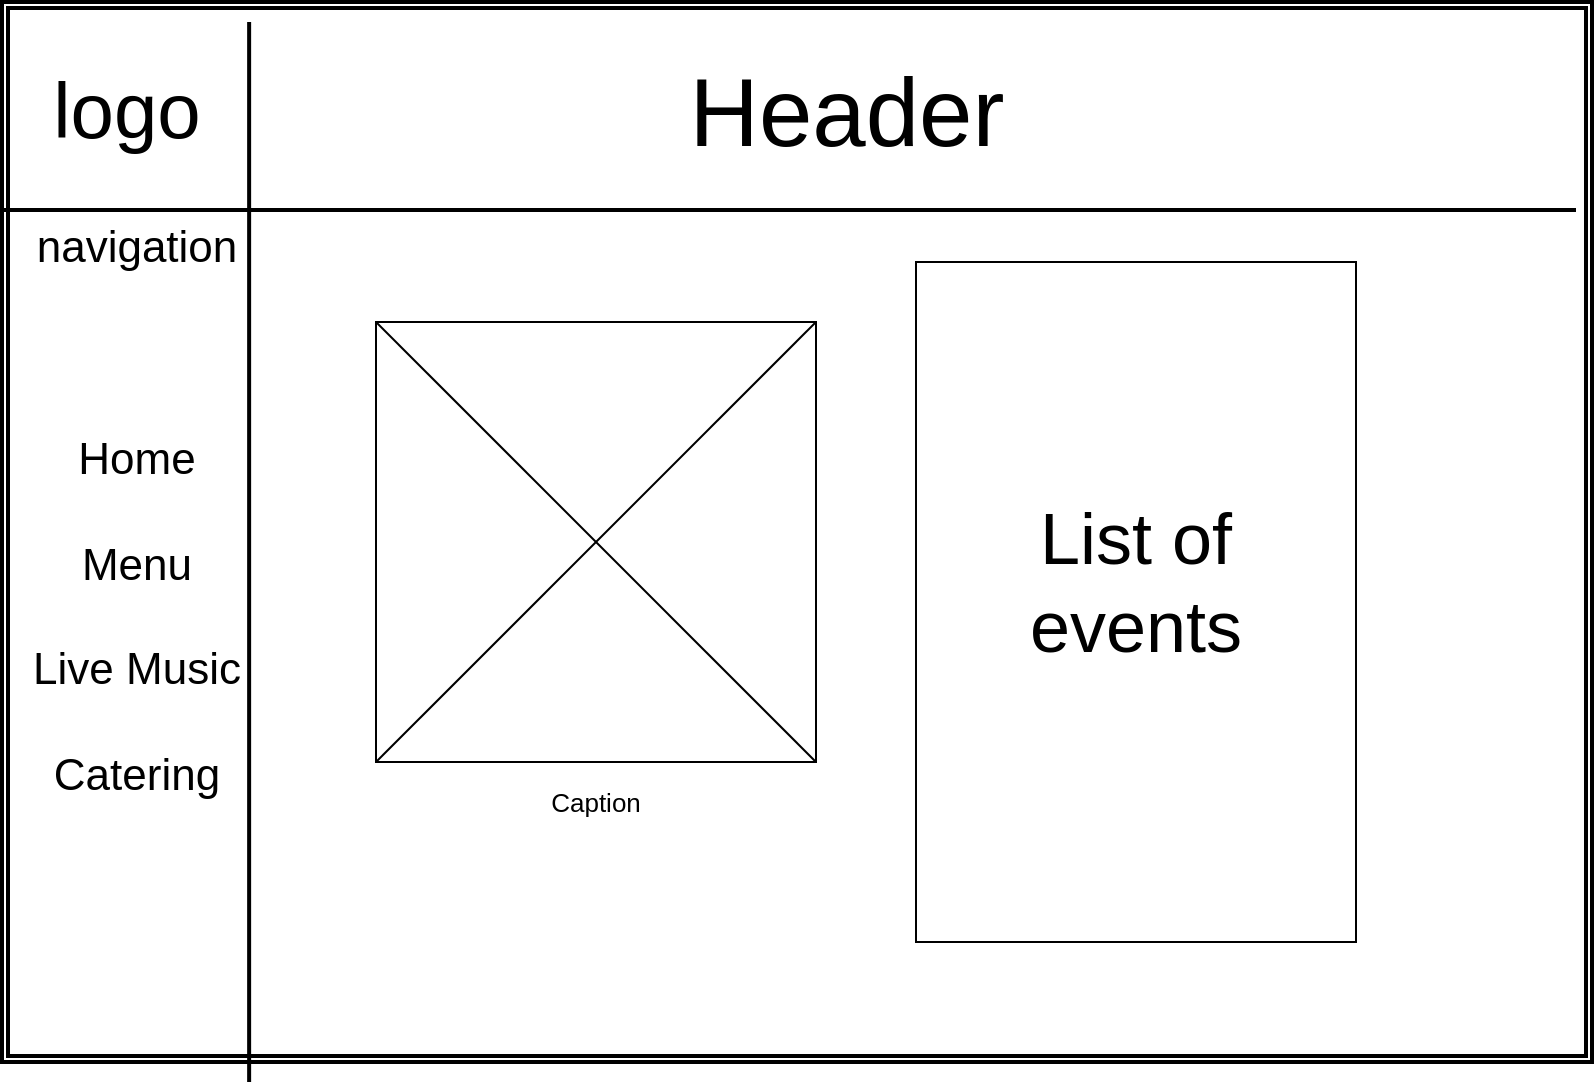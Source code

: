 <mxfile version="12.8.1" type="google" pages="2"><diagram id="KD8Uf-oMnGHpMI0VLPkF" name="Page-1"><mxGraphModel dx="1447" dy="668" grid="1" gridSize="10" guides="1" tooltips="1" connect="1" arrows="1" fold="1" page="1" pageScale="1" pageWidth="1100" pageHeight="850" math="0" shadow="0"><root><mxCell id="0"/><mxCell id="1" parent="0"/><mxCell id="_qFFfW7FXx2R_2YaU6B_-1" value="" style="shape=ext;double=1;whiteSpace=wrap;html=1;aspect=fixed;fontFamily=Helvetica;fontSize=12;fontColor=#000000;align=center;strokeColor=#000000;strokeWidth=2;fillColor=#ffffff;" parent="1" vertex="1"><mxGeometry x="153" y="10" width="795" height="530" as="geometry"/></mxCell><mxCell id="_qFFfW7FXx2R_2YaU6B_-3" value="" style="line;strokeWidth=2;direction=south;html=1;" parent="1" vertex="1"><mxGeometry x="260" y="20" width="33.13" height="530" as="geometry"/></mxCell><mxCell id="_qFFfW7FXx2R_2YaU6B_-6" value="" style="line;strokeWidth=2;html=1;" parent="1" vertex="1"><mxGeometry x="153" y="110" width="787" height="7.94" as="geometry"/></mxCell><mxCell id="_qFFfW7FXx2R_2YaU6B_-7" value="&lt;font style=&quot;font-size: 39px&quot;&gt;logo&lt;/font&gt;" style="text;html=1;align=center;verticalAlign=middle;resizable=0;points=[];autosize=1;" parent="1" vertex="1"><mxGeometry x="170" y="50" width="90" height="30" as="geometry"/></mxCell><mxCell id="_qFFfW7FXx2R_2YaU6B_-8" value="&lt;font style=&quot;font-size: 22px&quot;&gt;navigation&lt;br&gt;&lt;br&gt;&lt;br&gt;&lt;br&gt;Home&lt;br&gt;&lt;br&gt;Menu&lt;br&gt;&lt;br&gt;Live Music&lt;br&gt;&lt;br&gt;Catering&lt;/font&gt;" style="text;html=1;align=center;verticalAlign=middle;resizable=0;points=[];autosize=1;" parent="1" vertex="1"><mxGeometry x="160" y="170" width="120" height="190" as="geometry"/></mxCell><mxCell id="_qFFfW7FXx2R_2YaU6B_-10" value="&lt;font style=&quot;font-size: 48px&quot;&gt;Header&lt;/font&gt;" style="text;html=1;align=center;verticalAlign=middle;resizable=0;points=[];autosize=1;" parent="1" vertex="1"><mxGeometry x="490" y="50" width="170" height="30" as="geometry"/></mxCell><mxCell id="tQTnzpL0L_Q31p3O2kCG-1" value="" style="whiteSpace=wrap;html=1;aspect=fixed;" vertex="1" parent="1"><mxGeometry x="340" y="170" width="220" height="220" as="geometry"/></mxCell><mxCell id="tQTnzpL0L_Q31p3O2kCG-2" value="" style="endArrow=none;html=1;entryX=1;entryY=0;entryDx=0;entryDy=0;exitX=0;exitY=1;exitDx=0;exitDy=0;" edge="1" parent="1" source="tQTnzpL0L_Q31p3O2kCG-1" target="tQTnzpL0L_Q31p3O2kCG-1"><mxGeometry width="50" height="50" relative="1" as="geometry"><mxPoint x="620" y="300" as="sourcePoint"/><mxPoint x="670" y="250" as="targetPoint"/></mxGeometry></mxCell><mxCell id="tQTnzpL0L_Q31p3O2kCG-3" value="" style="endArrow=none;html=1;entryX=0;entryY=0;entryDx=0;entryDy=0;exitX=1;exitY=1;exitDx=0;exitDy=0;" edge="1" parent="1" source="tQTnzpL0L_Q31p3O2kCG-1" target="tQTnzpL0L_Q31p3O2kCG-1"><mxGeometry width="50" height="50" relative="1" as="geometry"><mxPoint x="620" y="300" as="sourcePoint"/><mxPoint x="670" y="250" as="targetPoint"/></mxGeometry></mxCell><mxCell id="tQTnzpL0L_Q31p3O2kCG-4" value="&lt;font style=&quot;font-size: 13px&quot;&gt;Caption&lt;/font&gt;" style="text;html=1;strokeColor=none;fillColor=none;align=center;verticalAlign=middle;whiteSpace=wrap;rounded=0;" vertex="1" parent="1"><mxGeometry x="430" y="400" width="40" height="20" as="geometry"/></mxCell><mxCell id="tQTnzpL0L_Q31p3O2kCG-5" value="" style="rounded=0;whiteSpace=wrap;html=1;" vertex="1" parent="1"><mxGeometry x="610" y="140" width="220" height="340" as="geometry"/></mxCell><mxCell id="tQTnzpL0L_Q31p3O2kCG-9" value="&lt;font style=&quot;font-size: 36px&quot;&gt;List of events&lt;/font&gt;" style="text;html=1;strokeColor=none;fillColor=none;align=center;verticalAlign=middle;whiteSpace=wrap;rounded=0;" vertex="1" parent="1"><mxGeometry x="700" y="290" width="40" height="20" as="geometry"/></mxCell></root></mxGraphModel></diagram><diagram id="WSjI3Bh3jDawzcV3AzG9" name="Page-2"><mxGraphModel dx="868" dy="450" grid="1" gridSize="10" guides="1" tooltips="1" connect="1" arrows="1" fold="1" page="1" pageScale="1" pageWidth="850" pageHeight="1100" math="0" shadow="0"><root><mxCell id="EHXx4uvc83NiccsPSt5x-0"/><mxCell id="EHXx4uvc83NiccsPSt5x-1" parent="EHXx4uvc83NiccsPSt5x-0"/></root></mxGraphModel></diagram></mxfile>